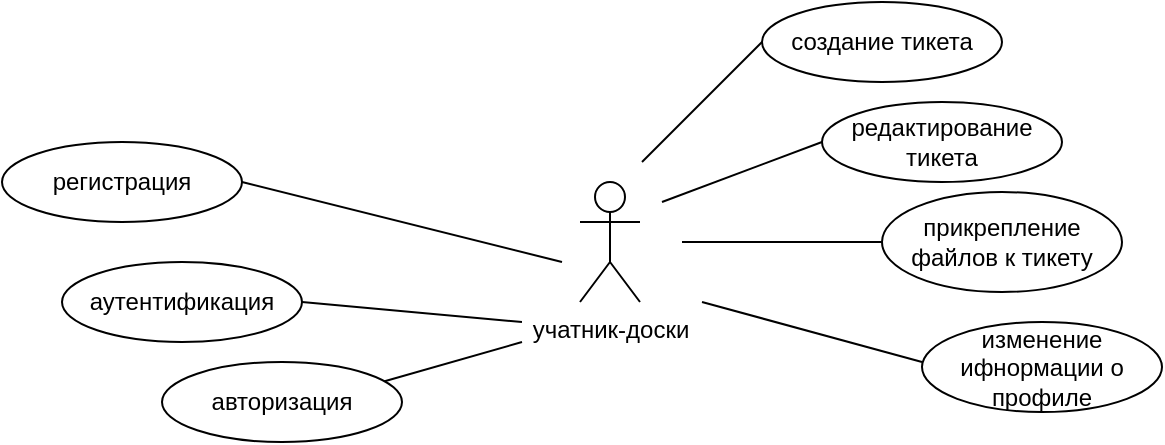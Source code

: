 <mxfile version="24.4.0" type="device">
  <diagram name="Страница — 1" id="nBBp8K8Oua3gAlf29BY0">
    <mxGraphModel dx="700" dy="419" grid="1" gridSize="10" guides="1" tooltips="1" connect="1" arrows="1" fold="1" page="1" pageScale="1" pageWidth="827" pageHeight="1169" math="0" shadow="0">
      <root>
        <mxCell id="0" />
        <mxCell id="1" parent="0" />
        <mxCell id="af3sXKJrfxDhUz04hcst-1" value="учатник-доски" style="shape=umlActor;verticalLabelPosition=bottom;verticalAlign=top;html=1;outlineConnect=0;" vertex="1" parent="1">
          <mxGeometry x="399" y="140" width="30" height="60" as="geometry" />
        </mxCell>
        <mxCell id="af3sXKJrfxDhUz04hcst-4" value="" style="endArrow=none;html=1;rounded=0;" edge="1" parent="1">
          <mxGeometry width="50" height="50" relative="1" as="geometry">
            <mxPoint x="300" y="240" as="sourcePoint" />
            <mxPoint x="370" y="220" as="targetPoint" />
          </mxGeometry>
        </mxCell>
        <mxCell id="af3sXKJrfxDhUz04hcst-5" value="авторизация" style="ellipse;whiteSpace=wrap;html=1;" vertex="1" parent="1">
          <mxGeometry x="190" y="230" width="120" height="40" as="geometry" />
        </mxCell>
        <mxCell id="af3sXKJrfxDhUz04hcst-6" value="" style="endArrow=none;html=1;rounded=0;" edge="1" parent="1">
          <mxGeometry width="50" height="50" relative="1" as="geometry">
            <mxPoint x="260" y="200" as="sourcePoint" />
            <mxPoint x="370" y="210" as="targetPoint" />
          </mxGeometry>
        </mxCell>
        <mxCell id="af3sXKJrfxDhUz04hcst-7" value="аутентификация" style="ellipse;whiteSpace=wrap;html=1;" vertex="1" parent="1">
          <mxGeometry x="140" y="180" width="120" height="40" as="geometry" />
        </mxCell>
        <mxCell id="af3sXKJrfxDhUz04hcst-8" value="" style="endArrow=none;html=1;rounded=0;" edge="1" parent="1">
          <mxGeometry width="50" height="50" relative="1" as="geometry">
            <mxPoint x="230" y="140" as="sourcePoint" />
            <mxPoint x="390" y="180" as="targetPoint" />
          </mxGeometry>
        </mxCell>
        <mxCell id="af3sXKJrfxDhUz04hcst-9" value="регистрация" style="ellipse;whiteSpace=wrap;html=1;" vertex="1" parent="1">
          <mxGeometry x="110" y="120" width="120" height="40" as="geometry" />
        </mxCell>
        <mxCell id="af3sXKJrfxDhUz04hcst-10" value="" style="endArrow=none;html=1;rounded=0;" edge="1" parent="1">
          <mxGeometry width="50" height="50" relative="1" as="geometry">
            <mxPoint x="430" y="130" as="sourcePoint" />
            <mxPoint x="490" y="70" as="targetPoint" />
          </mxGeometry>
        </mxCell>
        <mxCell id="af3sXKJrfxDhUz04hcst-11" value="создание тикета" style="ellipse;whiteSpace=wrap;html=1;" vertex="1" parent="1">
          <mxGeometry x="490" y="50" width="120" height="40" as="geometry" />
        </mxCell>
        <mxCell id="af3sXKJrfxDhUz04hcst-12" value="" style="endArrow=none;html=1;rounded=0;" edge="1" parent="1">
          <mxGeometry width="50" height="50" relative="1" as="geometry">
            <mxPoint x="440" y="150" as="sourcePoint" />
            <mxPoint x="520" y="120" as="targetPoint" />
          </mxGeometry>
        </mxCell>
        <mxCell id="af3sXKJrfxDhUz04hcst-13" value="редактирование тикета" style="ellipse;whiteSpace=wrap;html=1;" vertex="1" parent="1">
          <mxGeometry x="520" y="100" width="120" height="40" as="geometry" />
        </mxCell>
        <mxCell id="af3sXKJrfxDhUz04hcst-14" value="" style="endArrow=none;html=1;rounded=0;" edge="1" parent="1">
          <mxGeometry width="50" height="50" relative="1" as="geometry">
            <mxPoint x="450" y="170" as="sourcePoint" />
            <mxPoint x="550" y="170" as="targetPoint" />
          </mxGeometry>
        </mxCell>
        <mxCell id="af3sXKJrfxDhUz04hcst-15" value="прикрепление файлов к тикету" style="ellipse;whiteSpace=wrap;html=1;" vertex="1" parent="1">
          <mxGeometry x="550" y="145" width="120" height="50" as="geometry" />
        </mxCell>
        <mxCell id="af3sXKJrfxDhUz04hcst-16" value="" style="endArrow=none;html=1;rounded=0;" edge="1" parent="1">
          <mxGeometry width="50" height="50" relative="1" as="geometry">
            <mxPoint x="460" y="200" as="sourcePoint" />
            <mxPoint x="570" y="230" as="targetPoint" />
          </mxGeometry>
        </mxCell>
        <mxCell id="af3sXKJrfxDhUz04hcst-17" value="изменение ифнормации о профиле" style="ellipse;whiteSpace=wrap;html=1;" vertex="1" parent="1">
          <mxGeometry x="570" y="210" width="120" height="45" as="geometry" />
        </mxCell>
      </root>
    </mxGraphModel>
  </diagram>
</mxfile>
